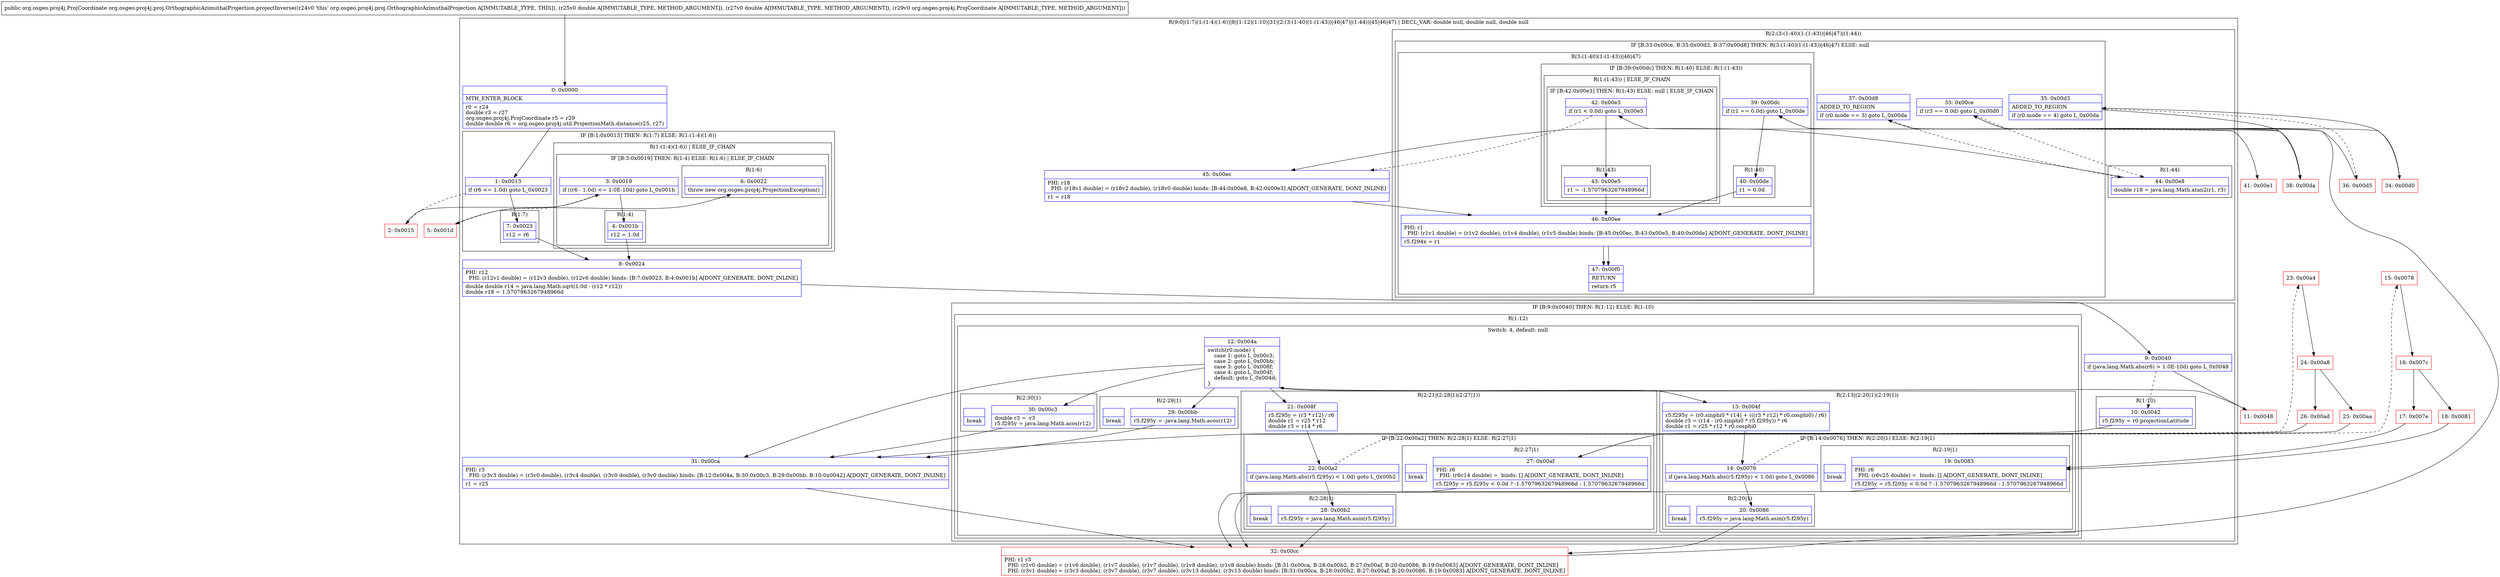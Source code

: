digraph "CFG fororg.osgeo.proj4j.proj.OrthographicAzimuthalProjection.projectInverse(DDLorg\/osgeo\/proj4j\/ProjCoordinate;)Lorg\/osgeo\/proj4j\/ProjCoordinate;" {
subgraph cluster_Region_1419897513 {
label = "R(9:0|(1:7)(1:(1:4)(1:6))|8|(1:12)(1:10)|31|(2:(3:(1:40)(1:(1:43))|46|47)|(1:44))|45|46|47) | DECL_VAR: double null, double null, double null\l";
node [shape=record,color=blue];
Node_0 [shape=record,label="{0\:\ 0x0000|MTH_ENTER_BLOCK\l|r0 = r24\ldouble r3 = r27\lorg.osgeo.proj4j.ProjCoordinate r5 = r29\ldouble double r6 = org.osgeo.proj4j.util.ProjectionMath.distance(r25, r27)\l}"];
subgraph cluster_IfRegion_570956875 {
label = "IF [B:1:0x0013] THEN: R(1:7) ELSE: R(1:(1:4)(1:6))";
node [shape=record,color=blue];
Node_1 [shape=record,label="{1\:\ 0x0013|if (r6 \<= 1.0d) goto L_0x0023\l}"];
subgraph cluster_Region_633482562 {
label = "R(1:7)";
node [shape=record,color=blue];
Node_7 [shape=record,label="{7\:\ 0x0023|r12 = r6\l}"];
}
subgraph cluster_Region_1963646267 {
label = "R(1:(1:4)(1:6)) | ELSE_IF_CHAIN\l";
node [shape=record,color=blue];
subgraph cluster_IfRegion_811903832 {
label = "IF [B:3:0x0019] THEN: R(1:4) ELSE: R(1:6) | ELSE_IF_CHAIN\l";
node [shape=record,color=blue];
Node_3 [shape=record,label="{3\:\ 0x0019|if ((r6 \- 1.0d) \<= 1.0E\-10d) goto L_0x001b\l}"];
subgraph cluster_Region_2111510067 {
label = "R(1:4)";
node [shape=record,color=blue];
Node_4 [shape=record,label="{4\:\ 0x001b|r12 = 1.0d\l}"];
}
subgraph cluster_Region_344070497 {
label = "R(1:6)";
node [shape=record,color=blue];
Node_6 [shape=record,label="{6\:\ 0x0022|throw new org.osgeo.proj4j.ProjectionException()\l}"];
}
}
}
}
Node_8 [shape=record,label="{8\:\ 0x0024|PHI: r12 \l  PHI: (r12v1 double) = (r12v3 double), (r12v6 double) binds: [B:7:0x0023, B:4:0x001b] A[DONT_GENERATE, DONT_INLINE]\l|double double r14 = java.lang.Math.sqrt(1.0d \- (r12 * r12))\ldouble r18 = 1.5707963267948966d\l}"];
subgraph cluster_IfRegion_533969862 {
label = "IF [B:9:0x0040] THEN: R(1:12) ELSE: R(1:10)";
node [shape=record,color=blue];
Node_9 [shape=record,label="{9\:\ 0x0040|if (java.lang.Math.abs(r6) \> 1.0E\-10d) goto L_0x0048\l}"];
subgraph cluster_Region_765853250 {
label = "R(1:12)";
node [shape=record,color=blue];
subgraph cluster_SwitchRegion_1071660496 {
label = "Switch: 4, default: null";
node [shape=record,color=blue];
Node_12 [shape=record,label="{12\:\ 0x004a|switch(r0.mode) \{\l    case 1: goto L_0x00c3;\l    case 2: goto L_0x00bb;\l    case 3: goto L_0x008f;\l    case 4: goto L_0x004f;\l    default: goto L_0x004d;\l\}\l}"];
subgraph cluster_Region_907985891 {
label = "R(2:30|1)";
node [shape=record,color=blue];
Node_30 [shape=record,label="{30\:\ 0x00c3|double r3 = \-r3\lr5.f295y = java.lang.Math.acos(r12)\l}"];
Node_InsnContainer_471915538 [shape=record,label="{|break\l}"];
}
subgraph cluster_Region_196497191 {
label = "R(2:29|1)";
node [shape=record,color=blue];
Node_29 [shape=record,label="{29\:\ 0x00bb|r5.f295y = \-java.lang.Math.acos(r12)\l}"];
Node_InsnContainer_409831398 [shape=record,label="{|break\l}"];
}
subgraph cluster_Region_1788000115 {
label = "R(2:21|(2:28|1)(2:27|1))";
node [shape=record,color=blue];
Node_21 [shape=record,label="{21\:\ 0x008f|r5.f295y = (r3 * r12) \/ r6\ldouble r1 = r25 * r12\ldouble r3 = r14 * r6\l}"];
subgraph cluster_IfRegion_304389544 {
label = "IF [B:22:0x00a2] THEN: R(2:28|1) ELSE: R(2:27|1)";
node [shape=record,color=blue];
Node_22 [shape=record,label="{22\:\ 0x00a2|if (java.lang.Math.abs(r5.f295y) \< 1.0d) goto L_0x00b2\l}"];
subgraph cluster_Region_719796068 {
label = "R(2:28|1)";
node [shape=record,color=blue];
Node_28 [shape=record,label="{28\:\ 0x00b2|r5.f295y = java.lang.Math.asin(r5.f295y)\l}"];
Node_InsnContainer_439893319 [shape=record,label="{|break\l}"];
}
subgraph cluster_Region_1548616368 {
label = "R(2:27|1)";
node [shape=record,color=blue];
Node_27 [shape=record,label="{27\:\ 0x00af|PHI: r6 \l  PHI: (r6v14 double) =  binds: [] A[DONT_GENERATE, DONT_INLINE]\l|r5.f295y = r5.f295y \< 0.0d ? \-1.5707963267948966d : 1.5707963267948966d\l}"];
Node_InsnContainer_604540269 [shape=record,label="{|break\l}"];
}
}
}
subgraph cluster_Region_1871626417 {
label = "R(2:13|(2:20|1)(2:19|1))";
node [shape=record,color=blue];
Node_13 [shape=record,label="{13\:\ 0x004f|r5.f295y = (r0.sinphi0 * r14) + (((r3 * r12) * r0.cosphi0) \/ r6)\ldouble r3 = (r14 \- (r0.sinphi0 * r5.f295y)) * r6\ldouble r1 = r25 * r12 * r0.cosphi0\l}"];
subgraph cluster_IfRegion_1706598761 {
label = "IF [B:14:0x0076] THEN: R(2:20|1) ELSE: R(2:19|1)";
node [shape=record,color=blue];
Node_14 [shape=record,label="{14\:\ 0x0076|if (java.lang.Math.abs(r5.f295y) \< 1.0d) goto L_0x0086\l}"];
subgraph cluster_Region_1405594027 {
label = "R(2:20|1)";
node [shape=record,color=blue];
Node_20 [shape=record,label="{20\:\ 0x0086|r5.f295y = java.lang.Math.asin(r5.f295y)\l}"];
Node_InsnContainer_1053951410 [shape=record,label="{|break\l}"];
}
subgraph cluster_Region_1082714272 {
label = "R(2:19|1)";
node [shape=record,color=blue];
Node_19 [shape=record,label="{19\:\ 0x0083|PHI: r6 \l  PHI: (r6v25 double) =  binds: [] A[DONT_GENERATE, DONT_INLINE]\l|r5.f295y = r5.f295y \< 0.0d ? \-1.5707963267948966d : 1.5707963267948966d\l}"];
Node_InsnContainer_1257563961 [shape=record,label="{|break\l}"];
}
}
}
}
}
subgraph cluster_Region_1820277123 {
label = "R(1:10)";
node [shape=record,color=blue];
Node_10 [shape=record,label="{10\:\ 0x0042|r5.f295y = r0.projectionLatitude\l}"];
}
}
Node_31 [shape=record,label="{31\:\ 0x00ca|PHI: r3 \l  PHI: (r3v3 double) = (r3v0 double), (r3v4 double), (r3v0 double), (r3v0 double) binds: [B:12:0x004a, B:30:0x00c3, B:29:0x00bb, B:10:0x0042] A[DONT_GENERATE, DONT_INLINE]\l|r1 = r25\l}"];
subgraph cluster_Region_301807909 {
label = "R(2:(3:(1:40)(1:(1:43))|46|47)|(1:44))";
node [shape=record,color=blue];
subgraph cluster_IfRegion_883006283 {
label = "IF [B:33:0x00ce, B:35:0x00d3, B:37:0x00d8] THEN: R(3:(1:40)(1:(1:43))|46|47) ELSE: null";
node [shape=record,color=blue];
Node_33 [shape=record,label="{33\:\ 0x00ce|if (r3 == 0.0d) goto L_0x00d0\l}"];
Node_35 [shape=record,label="{35\:\ 0x00d3|ADDED_TO_REGION\l|if (r0.mode == 4) goto L_0x00da\l}"];
Node_37 [shape=record,label="{37\:\ 0x00d8|ADDED_TO_REGION\l|if (r0.mode == 3) goto L_0x00da\l}"];
subgraph cluster_Region_1290567308 {
label = "R(3:(1:40)(1:(1:43))|46|47)";
node [shape=record,color=blue];
subgraph cluster_IfRegion_1912515986 {
label = "IF [B:39:0x00dc] THEN: R(1:40) ELSE: R(1:(1:43))";
node [shape=record,color=blue];
Node_39 [shape=record,label="{39\:\ 0x00dc|if (r1 == 0.0d) goto L_0x00de\l}"];
subgraph cluster_Region_1550631164 {
label = "R(1:40)";
node [shape=record,color=blue];
Node_40 [shape=record,label="{40\:\ 0x00de|r1 = 0.0d\l}"];
}
subgraph cluster_Region_1605360010 {
label = "R(1:(1:43)) | ELSE_IF_CHAIN\l";
node [shape=record,color=blue];
subgraph cluster_IfRegion_848244841 {
label = "IF [B:42:0x00e3] THEN: R(1:43) ELSE: null | ELSE_IF_CHAIN\l";
node [shape=record,color=blue];
Node_42 [shape=record,label="{42\:\ 0x00e3|if (r1 \< 0.0d) goto L_0x00e5\l}"];
subgraph cluster_Region_1237818615 {
label = "R(1:43)";
node [shape=record,color=blue];
Node_43 [shape=record,label="{43\:\ 0x00e5|r1 = \-1.5707963267948966d\l}"];
}
}
}
}
Node_46 [shape=record,label="{46\:\ 0x00ee|PHI: r1 \l  PHI: (r1v1 double) = (r1v2 double), (r1v4 double), (r1v5 double) binds: [B:45:0x00ec, B:43:0x00e5, B:40:0x00de] A[DONT_GENERATE, DONT_INLINE]\l|r5.f294x = r1\l}"];
Node_47 [shape=record,label="{47\:\ 0x00f0|RETURN\l|return r5\l}"];
}
}
subgraph cluster_Region_1960859623 {
label = "R(1:44)";
node [shape=record,color=blue];
Node_44 [shape=record,label="{44\:\ 0x00e8|double r18 = java.lang.Math.atan2(r1, r3)\l}"];
}
}
Node_45 [shape=record,label="{45\:\ 0x00ec|PHI: r18 \l  PHI: (r18v1 double) = (r18v2 double), (r18v0 double) binds: [B:44:0x00e8, B:42:0x00e3] A[DONT_GENERATE, DONT_INLINE]\l|r1 = r18\l}"];
Node_46 [shape=record,label="{46\:\ 0x00ee|PHI: r1 \l  PHI: (r1v1 double) = (r1v2 double), (r1v4 double), (r1v5 double) binds: [B:45:0x00ec, B:43:0x00e5, B:40:0x00de] A[DONT_GENERATE, DONT_INLINE]\l|r5.f294x = r1\l}"];
Node_47 [shape=record,label="{47\:\ 0x00f0|RETURN\l|return r5\l}"];
}
Node_2 [shape=record,color=red,label="{2\:\ 0x0015}"];
Node_5 [shape=record,color=red,label="{5\:\ 0x001d}"];
Node_11 [shape=record,color=red,label="{11\:\ 0x0048}"];
Node_15 [shape=record,color=red,label="{15\:\ 0x0078}"];
Node_16 [shape=record,color=red,label="{16\:\ 0x007c}"];
Node_17 [shape=record,color=red,label="{17\:\ 0x007e}"];
Node_18 [shape=record,color=red,label="{18\:\ 0x0081}"];
Node_23 [shape=record,color=red,label="{23\:\ 0x00a4}"];
Node_24 [shape=record,color=red,label="{24\:\ 0x00a8}"];
Node_25 [shape=record,color=red,label="{25\:\ 0x00aa}"];
Node_26 [shape=record,color=red,label="{26\:\ 0x00ad}"];
Node_32 [shape=record,color=red,label="{32\:\ 0x00cc|PHI: r1 r3 \l  PHI: (r1v0 double) = (r1v6 double), (r1v7 double), (r1v7 double), (r1v8 double), (r1v8 double) binds: [B:31:0x00ca, B:28:0x00b2, B:27:0x00af, B:20:0x0086, B:19:0x0083] A[DONT_GENERATE, DONT_INLINE]\l  PHI: (r3v1 double) = (r3v3 double), (r3v7 double), (r3v7 double), (r3v13 double), (r3v13 double) binds: [B:31:0x00ca, B:28:0x00b2, B:27:0x00af, B:20:0x0086, B:19:0x0083] A[DONT_GENERATE, DONT_INLINE]\l}"];
Node_34 [shape=record,color=red,label="{34\:\ 0x00d0}"];
Node_36 [shape=record,color=red,label="{36\:\ 0x00d5}"];
Node_38 [shape=record,color=red,label="{38\:\ 0x00da}"];
Node_41 [shape=record,color=red,label="{41\:\ 0x00e1}"];
MethodNode[shape=record,label="{public org.osgeo.proj4j.ProjCoordinate org.osgeo.proj4j.proj.OrthographicAzimuthalProjection.projectInverse((r24v0 'this' org.osgeo.proj4j.proj.OrthographicAzimuthalProjection A[IMMUTABLE_TYPE, THIS]), (r25v0 double A[IMMUTABLE_TYPE, METHOD_ARGUMENT]), (r27v0 double A[IMMUTABLE_TYPE, METHOD_ARGUMENT]), (r29v0 org.osgeo.proj4j.ProjCoordinate A[IMMUTABLE_TYPE, METHOD_ARGUMENT])) }"];
MethodNode -> Node_0;
Node_0 -> Node_1;
Node_1 -> Node_2[style=dashed];
Node_1 -> Node_7;
Node_7 -> Node_8;
Node_3 -> Node_4;
Node_3 -> Node_5[style=dashed];
Node_4 -> Node_8;
Node_8 -> Node_9;
Node_9 -> Node_10[style=dashed];
Node_9 -> Node_11;
Node_12 -> Node_13;
Node_12 -> Node_21;
Node_12 -> Node_29;
Node_12 -> Node_30;
Node_12 -> Node_31;
Node_30 -> Node_31;
Node_29 -> Node_31;
Node_21 -> Node_22;
Node_22 -> Node_23[style=dashed];
Node_22 -> Node_28;
Node_28 -> Node_32;
Node_27 -> Node_32;
Node_13 -> Node_14;
Node_14 -> Node_15[style=dashed];
Node_14 -> Node_20;
Node_20 -> Node_32;
Node_19 -> Node_32;
Node_10 -> Node_31;
Node_31 -> Node_32;
Node_33 -> Node_34;
Node_33 -> Node_44[style=dashed];
Node_35 -> Node_36[style=dashed];
Node_35 -> Node_38;
Node_37 -> Node_38;
Node_37 -> Node_44[style=dashed];
Node_39 -> Node_40;
Node_39 -> Node_41[style=dashed];
Node_40 -> Node_46;
Node_42 -> Node_43;
Node_42 -> Node_45[style=dashed];
Node_43 -> Node_46;
Node_46 -> Node_47;
Node_44 -> Node_45;
Node_45 -> Node_46;
Node_46 -> Node_47;
Node_2 -> Node_3;
Node_5 -> Node_6;
Node_11 -> Node_12;
Node_15 -> Node_16;
Node_16 -> Node_17;
Node_16 -> Node_18;
Node_17 -> Node_19;
Node_18 -> Node_19;
Node_23 -> Node_24;
Node_24 -> Node_25;
Node_24 -> Node_26;
Node_25 -> Node_27;
Node_26 -> Node_27;
Node_32 -> Node_33;
Node_34 -> Node_35;
Node_36 -> Node_37;
Node_38 -> Node_39;
Node_41 -> Node_42;
}

